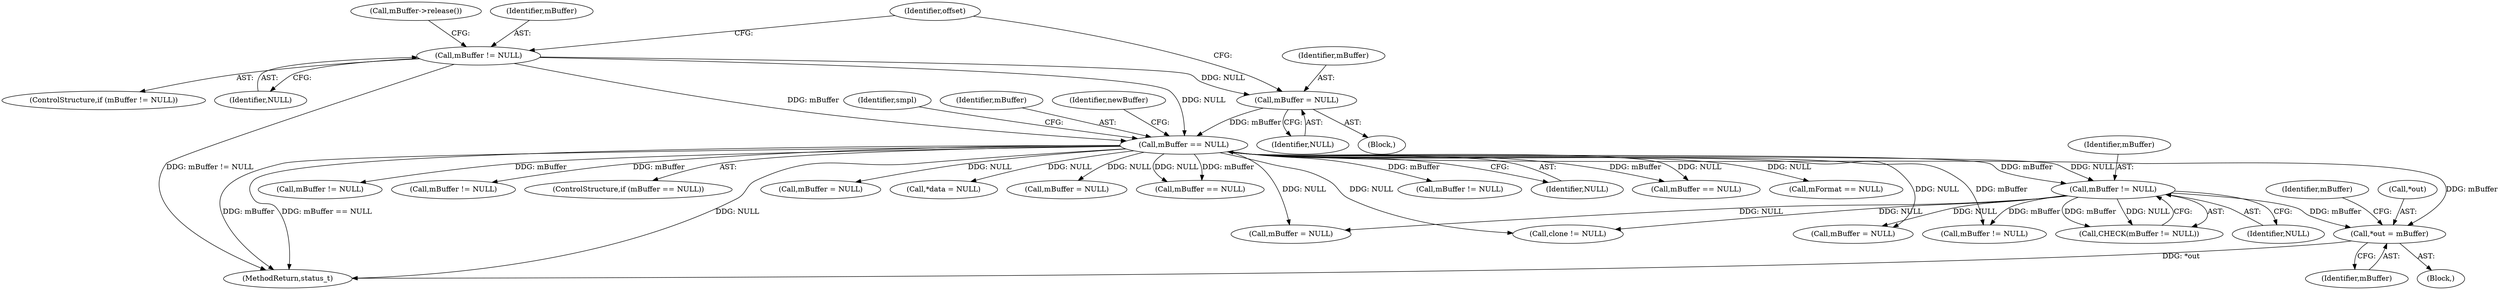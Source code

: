 digraph "0_Android_5403587a74aee2fb57076528c3927851531c8afb@pointer" {
"1000491" [label="(Call,*out = mBuffer)"];
"1000456" [label="(Call,mBuffer != NULL)"];
"1000255" [label="(Call,mBuffer == NULL)"];
"1000234" [label="(Call,mBuffer = NULL)"];
"1000229" [label="(Call,mBuffer != NULL)"];
"1000682" [label="(Call,mBuffer != NULL)"];
"1000491" [label="(Call,*out = mBuffer)"];
"1000457" [label="(Identifier,mBuffer)"];
"1000255" [label="(Call,mBuffer == NULL)"];
"1000872" [label="(Call,mBuffer != NULL)"];
"1000232" [label="(Block,)"];
"1000359" [label="(Identifier,smpl)"];
"1000494" [label="(Identifier,mBuffer)"];
"1000254" [label="(ControlStructure,if (mBuffer == NULL))"];
"1000495" [label="(Call,mBuffer = NULL)"];
"1000455" [label="(Call,CHECK(mBuffer != NULL))"];
"1000235" [label="(Identifier,mBuffer)"];
"1000546" [label="(Call,clone != NULL)"];
"1000423" [label="(Call,mBuffer = NULL)"];
"1000608" [label="(Call,*data = NULL)"];
"1000230" [label="(Identifier,mBuffer)"];
"1000256" [label="(Identifier,mBuffer)"];
"1000448" [label="(Call,mBuffer = NULL)"];
"1000620" [label="(Call,mBuffer == NULL)"];
"1000260" [label="(Identifier,newBuffer)"];
"1000536" [label="(Call,mBuffer = NULL)"];
"1000496" [label="(Identifier,mBuffer)"];
"1000236" [label="(Identifier,NULL)"];
"1000456" [label="(Call,mBuffer != NULL)"];
"1000233" [label="(Call,mBuffer->release())"];
"1000555" [label="(Call,mBuffer != NULL)"];
"1000458" [label="(Identifier,NULL)"];
"1000490" [label="(Block,)"];
"1000228" [label="(ControlStructure,if (mBuffer != NULL))"];
"1000717" [label="(Call,mBuffer != NULL)"];
"1000231" [label="(Identifier,NULL)"];
"1000492" [label="(Call,*out)"];
"1000257" [label="(Identifier,NULL)"];
"1000338" [label="(Call,mBuffer == NULL)"];
"1000234" [label="(Call,mBuffer = NULL)"];
"1000644" [label="(Call,mFormat == NULL)"];
"1000239" [label="(Identifier,offset)"];
"1000912" [label="(MethodReturn,status_t)"];
"1000229" [label="(Call,mBuffer != NULL)"];
"1000491" -> "1000490"  [label="AST: "];
"1000491" -> "1000494"  [label="CFG: "];
"1000492" -> "1000491"  [label="AST: "];
"1000494" -> "1000491"  [label="AST: "];
"1000496" -> "1000491"  [label="CFG: "];
"1000491" -> "1000912"  [label="DDG: *out"];
"1000456" -> "1000491"  [label="DDG: mBuffer"];
"1000255" -> "1000491"  [label="DDG: mBuffer"];
"1000456" -> "1000455"  [label="AST: "];
"1000456" -> "1000458"  [label="CFG: "];
"1000457" -> "1000456"  [label="AST: "];
"1000458" -> "1000456"  [label="AST: "];
"1000455" -> "1000456"  [label="CFG: "];
"1000456" -> "1000455"  [label="DDG: mBuffer"];
"1000456" -> "1000455"  [label="DDG: NULL"];
"1000255" -> "1000456"  [label="DDG: mBuffer"];
"1000255" -> "1000456"  [label="DDG: NULL"];
"1000456" -> "1000495"  [label="DDG: NULL"];
"1000456" -> "1000536"  [label="DDG: NULL"];
"1000456" -> "1000546"  [label="DDG: NULL"];
"1000456" -> "1000555"  [label="DDG: mBuffer"];
"1000255" -> "1000254"  [label="AST: "];
"1000255" -> "1000257"  [label="CFG: "];
"1000256" -> "1000255"  [label="AST: "];
"1000257" -> "1000255"  [label="AST: "];
"1000260" -> "1000255"  [label="CFG: "];
"1000359" -> "1000255"  [label="CFG: "];
"1000255" -> "1000912"  [label="DDG: mBuffer == NULL"];
"1000255" -> "1000912"  [label="DDG: NULL"];
"1000255" -> "1000912"  [label="DDG: mBuffer"];
"1000234" -> "1000255"  [label="DDG: mBuffer"];
"1000229" -> "1000255"  [label="DDG: mBuffer"];
"1000229" -> "1000255"  [label="DDG: NULL"];
"1000255" -> "1000338"  [label="DDG: mBuffer"];
"1000255" -> "1000338"  [label="DDG: NULL"];
"1000255" -> "1000423"  [label="DDG: NULL"];
"1000255" -> "1000448"  [label="DDG: NULL"];
"1000255" -> "1000495"  [label="DDG: NULL"];
"1000255" -> "1000536"  [label="DDG: NULL"];
"1000255" -> "1000546"  [label="DDG: NULL"];
"1000255" -> "1000555"  [label="DDG: mBuffer"];
"1000255" -> "1000608"  [label="DDG: NULL"];
"1000255" -> "1000620"  [label="DDG: mBuffer"];
"1000255" -> "1000620"  [label="DDG: NULL"];
"1000255" -> "1000644"  [label="DDG: NULL"];
"1000255" -> "1000682"  [label="DDG: mBuffer"];
"1000255" -> "1000717"  [label="DDG: mBuffer"];
"1000255" -> "1000872"  [label="DDG: mBuffer"];
"1000234" -> "1000232"  [label="AST: "];
"1000234" -> "1000236"  [label="CFG: "];
"1000235" -> "1000234"  [label="AST: "];
"1000236" -> "1000234"  [label="AST: "];
"1000239" -> "1000234"  [label="CFG: "];
"1000229" -> "1000234"  [label="DDG: NULL"];
"1000229" -> "1000228"  [label="AST: "];
"1000229" -> "1000231"  [label="CFG: "];
"1000230" -> "1000229"  [label="AST: "];
"1000231" -> "1000229"  [label="AST: "];
"1000233" -> "1000229"  [label="CFG: "];
"1000239" -> "1000229"  [label="CFG: "];
"1000229" -> "1000912"  [label="DDG: mBuffer != NULL"];
}
